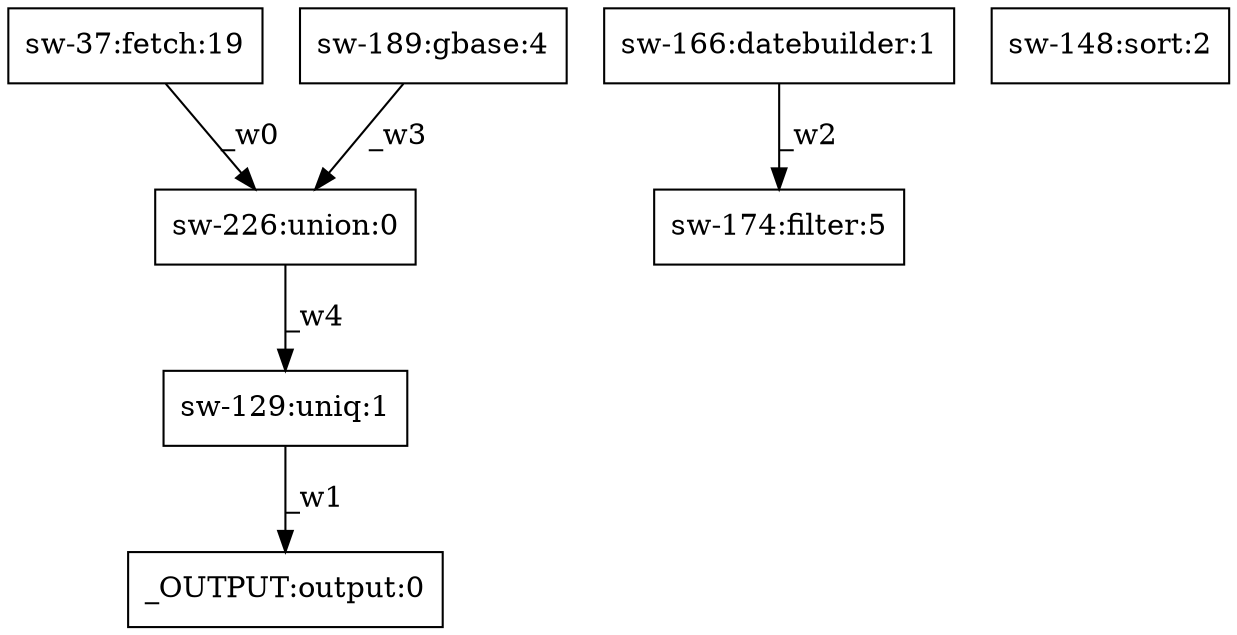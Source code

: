 digraph test1 { node [shape=box] "_OUTPUT" [label="_OUTPUT:output:0"];"sw-37" [label="sw-37:fetch:19"];"sw-166" [label="sw-166:datebuilder:1"];"sw-148" [label="sw-148:sort:2"];"sw-189" [label="sw-189:gbase:4"];"sw-226" [label="sw-226:union:0"];"sw-174" [label="sw-174:filter:5"];"sw-129" [label="sw-129:uniq:1"];"sw-37" -> "sw-226" [label="_w0"];"sw-129" -> "_OUTPUT" [label="_w1"];"sw-166" -> "sw-174" [label="_w2"];"sw-189" -> "sw-226" [label="_w3"];"sw-226" -> "sw-129" [label="_w4"];}